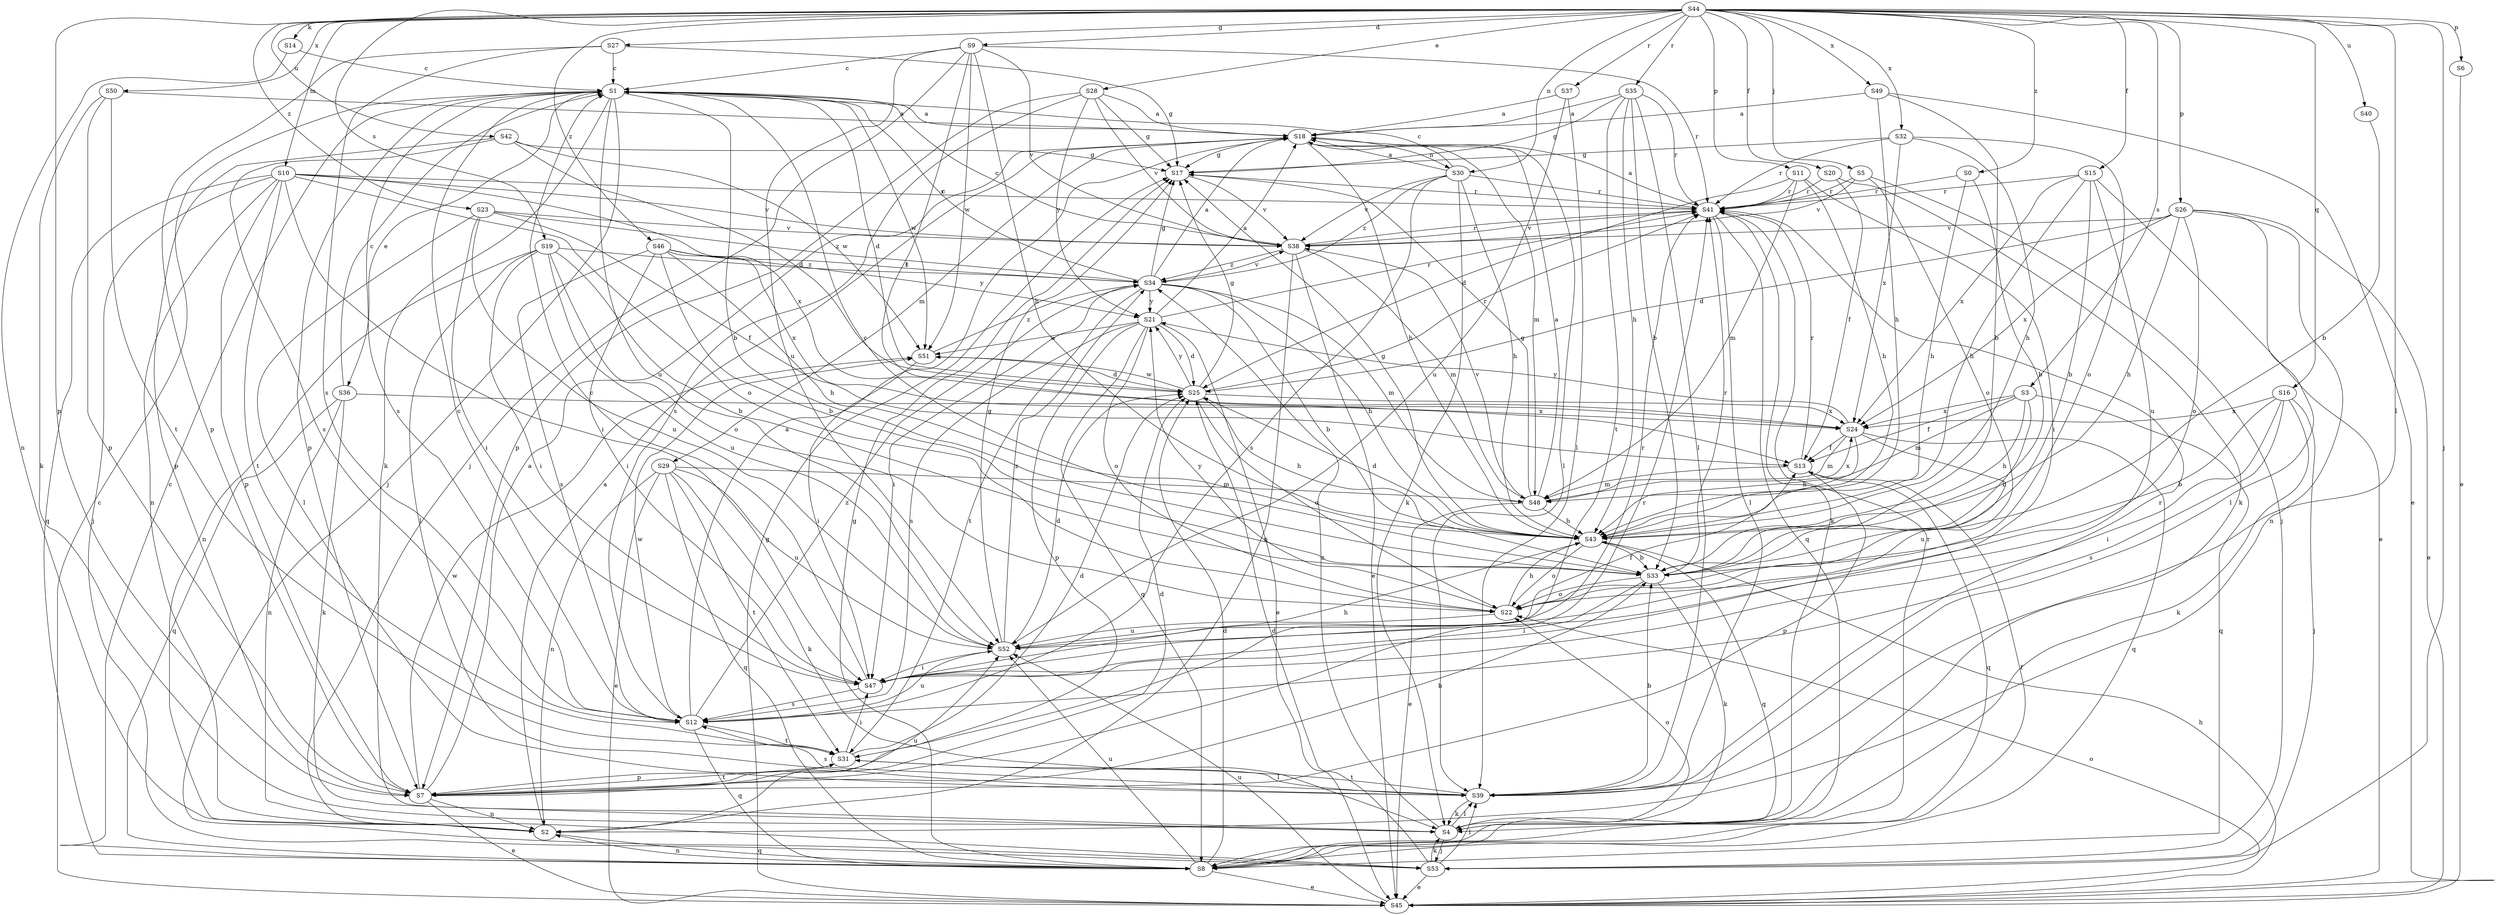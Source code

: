 strict digraph  {
S44;
S18;
S33;
S1;
S9;
S25;
S28;
S36;
S45;
S20;
S15;
S13;
S27;
S17;
S43;
S47;
S5;
S53;
S14;
S4;
S39;
S10;
S29;
S48;
S30;
S2;
S22;
S11;
S26;
S6;
S7;
S16;
S8;
S35;
S37;
S41;
S19;
S3;
S12;
S31;
S40;
S42;
S52;
S38;
S51;
S50;
S32;
S49;
S24;
S21;
S0;
S46;
S23;
S34;
S44 -> S9  [label=d];
S44 -> S28  [label=e];
S44 -> S20  [label=f];
S44 -> S15  [label=f];
S44 -> S27  [label=g];
S44 -> S5  [label=j];
S44 -> S53  [label=j];
S44 -> S14  [label=k];
S44 -> S39  [label=l];
S44 -> S10  [label=m];
S44 -> S30  [label=n];
S44 -> S11  [label=p];
S44 -> S26  [label=p];
S44 -> S6  [label=p];
S44 -> S7  [label=p];
S44 -> S16  [label=q];
S44 -> S35  [label=r];
S44 -> S37  [label=r];
S44 -> S19  [label=s];
S44 -> S3  [label=s];
S44 -> S40  [label=u];
S44 -> S42  [label=u];
S44 -> S50  [label=x];
S44 -> S32  [label=x];
S44 -> S49  [label=x];
S44 -> S0  [label=z];
S44 -> S46  [label=z];
S44 -> S23  [label=z];
S18 -> S17  [label=g];
S18 -> S43  [label=h];
S18 -> S39  [label=l];
S18 -> S29  [label=m];
S18 -> S48  [label=m];
S18 -> S30  [label=n];
S33 -> S1  [label=c];
S33 -> S47  [label=i];
S33 -> S4  [label=k];
S33 -> S22  [label=o];
S33 -> S41  [label=r];
S1 -> S18  [label=a];
S1 -> S33  [label=b];
S1 -> S25  [label=d];
S1 -> S36  [label=e];
S1 -> S53  [label=j];
S1 -> S4  [label=k];
S1 -> S7  [label=p];
S1 -> S12  [label=s];
S1 -> S52  [label=u];
S1 -> S51  [label=w];
S9 -> S1  [label=c];
S9 -> S13  [label=f];
S9 -> S43  [label=h];
S9 -> S53  [label=j];
S9 -> S41  [label=r];
S9 -> S52  [label=u];
S9 -> S38  [label=v];
S9 -> S51  [label=w];
S25 -> S17  [label=g];
S25 -> S43  [label=h];
S25 -> S22  [label=o];
S25 -> S41  [label=r];
S25 -> S51  [label=w];
S25 -> S24  [label=x];
S25 -> S21  [label=y];
S28 -> S18  [label=a];
S28 -> S17  [label=g];
S28 -> S7  [label=p];
S28 -> S12  [label=s];
S28 -> S38  [label=v];
S28 -> S21  [label=y];
S36 -> S1  [label=c];
S36 -> S4  [label=k];
S36 -> S2  [label=n];
S36 -> S8  [label=q];
S36 -> S24  [label=x];
S45 -> S1  [label=c];
S45 -> S17  [label=g];
S45 -> S43  [label=h];
S45 -> S22  [label=o];
S45 -> S52  [label=u];
S20 -> S13  [label=f];
S20 -> S4  [label=k];
S20 -> S41  [label=r];
S15 -> S33  [label=b];
S15 -> S45  [label=e];
S15 -> S43  [label=h];
S15 -> S41  [label=r];
S15 -> S52  [label=u];
S15 -> S24  [label=x];
S13 -> S48  [label=m];
S13 -> S7  [label=p];
S13 -> S8  [label=q];
S13 -> S41  [label=r];
S27 -> S1  [label=c];
S27 -> S17  [label=g];
S27 -> S7  [label=p];
S27 -> S12  [label=s];
S17 -> S41  [label=r];
S17 -> S38  [label=v];
S43 -> S33  [label=b];
S43 -> S25  [label=d];
S43 -> S17  [label=g];
S43 -> S22  [label=o];
S43 -> S8  [label=q];
S47 -> S1  [label=c];
S47 -> S43  [label=h];
S47 -> S41  [label=r];
S47 -> S12  [label=s];
S5 -> S53  [label=j];
S5 -> S22  [label=o];
S5 -> S41  [label=r];
S5 -> S38  [label=v];
S53 -> S25  [label=d];
S53 -> S45  [label=e];
S53 -> S4  [label=k];
S53 -> S39  [label=l];
S14 -> S1  [label=c];
S14 -> S2  [label=n];
S4 -> S53  [label=j];
S4 -> S39  [label=l];
S4 -> S22  [label=o];
S4 -> S34  [label=z];
S39 -> S33  [label=b];
S39 -> S4  [label=k];
S39 -> S41  [label=r];
S39 -> S12  [label=s];
S39 -> S31  [label=t];
S10 -> S47  [label=i];
S10 -> S53  [label=j];
S10 -> S2  [label=n];
S10 -> S22  [label=o];
S10 -> S7  [label=p];
S10 -> S8  [label=q];
S10 -> S41  [label=r];
S10 -> S31  [label=t];
S10 -> S38  [label=v];
S10 -> S24  [label=x];
S29 -> S45  [label=e];
S29 -> S4  [label=k];
S29 -> S48  [label=m];
S29 -> S2  [label=n];
S29 -> S8  [label=q];
S29 -> S31  [label=t];
S29 -> S52  [label=u];
S48 -> S18  [label=a];
S48 -> S45  [label=e];
S48 -> S17  [label=g];
S48 -> S43  [label=h];
S48 -> S38  [label=v];
S48 -> S24  [label=x];
S30 -> S18  [label=a];
S30 -> S1  [label=c];
S30 -> S43  [label=h];
S30 -> S4  [label=k];
S30 -> S41  [label=r];
S30 -> S12  [label=s];
S30 -> S38  [label=v];
S30 -> S34  [label=z];
S2 -> S18  [label=a];
S2 -> S8  [label=q];
S2 -> S52  [label=u];
S22 -> S43  [label=h];
S22 -> S52  [label=u];
S22 -> S21  [label=y];
S11 -> S25  [label=d];
S11 -> S43  [label=h];
S11 -> S47  [label=i];
S11 -> S48  [label=m];
S11 -> S41  [label=r];
S26 -> S25  [label=d];
S26 -> S45  [label=e];
S26 -> S43  [label=h];
S26 -> S39  [label=l];
S26 -> S2  [label=n];
S26 -> S22  [label=o];
S26 -> S38  [label=v];
S26 -> S24  [label=x];
S6 -> S45  [label=e];
S7 -> S18  [label=a];
S7 -> S33  [label=b];
S7 -> S25  [label=d];
S7 -> S45  [label=e];
S7 -> S2  [label=n];
S7 -> S41  [label=r];
S7 -> S31  [label=t];
S7 -> S51  [label=w];
S16 -> S33  [label=b];
S16 -> S47  [label=i];
S16 -> S53  [label=j];
S16 -> S4  [label=k];
S16 -> S12  [label=s];
S16 -> S24  [label=x];
S8 -> S1  [label=c];
S8 -> S25  [label=d];
S8 -> S45  [label=e];
S8 -> S13  [label=f];
S8 -> S17  [label=g];
S8 -> S2  [label=n];
S8 -> S41  [label=r];
S8 -> S52  [label=u];
S35 -> S18  [label=a];
S35 -> S33  [label=b];
S35 -> S17  [label=g];
S35 -> S43  [label=h];
S35 -> S39  [label=l];
S35 -> S41  [label=r];
S35 -> S31  [label=t];
S37 -> S18  [label=a];
S37 -> S39  [label=l];
S37 -> S52  [label=u];
S41 -> S18  [label=a];
S41 -> S4  [label=k];
S41 -> S39  [label=l];
S41 -> S8  [label=q];
S41 -> S38  [label=v];
S19 -> S33  [label=b];
S19 -> S47  [label=i];
S19 -> S39  [label=l];
S19 -> S2  [label=n];
S19 -> S22  [label=o];
S19 -> S52  [label=u];
S19 -> S34  [label=z];
S3 -> S33  [label=b];
S3 -> S13  [label=f];
S3 -> S43  [label=h];
S3 -> S48  [label=m];
S3 -> S8  [label=q];
S3 -> S24  [label=x];
S12 -> S18  [label=a];
S12 -> S1  [label=c];
S12 -> S8  [label=q];
S12 -> S31  [label=t];
S12 -> S52  [label=u];
S12 -> S51  [label=w];
S12 -> S34  [label=z];
S31 -> S25  [label=d];
S31 -> S47  [label=i];
S31 -> S39  [label=l];
S31 -> S7  [label=p];
S40 -> S33  [label=b];
S42 -> S25  [label=d];
S42 -> S17  [label=g];
S42 -> S7  [label=p];
S42 -> S12  [label=s];
S42 -> S51  [label=w];
S52 -> S25  [label=d];
S52 -> S13  [label=f];
S52 -> S17  [label=g];
S52 -> S47  [label=i];
S52 -> S34  [label=z];
S38 -> S1  [label=c];
S38 -> S45  [label=e];
S38 -> S48  [label=m];
S38 -> S2  [label=n];
S38 -> S41  [label=r];
S38 -> S34  [label=z];
S51 -> S25  [label=d];
S51 -> S47  [label=i];
S51 -> S34  [label=z];
S50 -> S18  [label=a];
S50 -> S4  [label=k];
S50 -> S7  [label=p];
S50 -> S31  [label=t];
S32 -> S17  [label=g];
S32 -> S43  [label=h];
S32 -> S22  [label=o];
S32 -> S41  [label=r];
S32 -> S24  [label=x];
S49 -> S18  [label=a];
S49 -> S33  [label=b];
S49 -> S45  [label=e];
S49 -> S43  [label=h];
S24 -> S13  [label=f];
S24 -> S43  [label=h];
S24 -> S48  [label=m];
S24 -> S8  [label=q];
S24 -> S52  [label=u];
S24 -> S21  [label=y];
S21 -> S18  [label=a];
S21 -> S25  [label=d];
S21 -> S45  [label=e];
S21 -> S22  [label=o];
S21 -> S7  [label=p];
S21 -> S8  [label=q];
S21 -> S41  [label=r];
S21 -> S12  [label=s];
S21 -> S51  [label=w];
S0 -> S33  [label=b];
S0 -> S43  [label=h];
S0 -> S41  [label=r];
S46 -> S33  [label=b];
S46 -> S43  [label=h];
S46 -> S47  [label=i];
S46 -> S12  [label=s];
S46 -> S24  [label=x];
S46 -> S21  [label=y];
S46 -> S34  [label=z];
S23 -> S13  [label=f];
S23 -> S47  [label=i];
S23 -> S39  [label=l];
S23 -> S52  [label=u];
S23 -> S38  [label=v];
S23 -> S34  [label=z];
S34 -> S18  [label=a];
S34 -> S33  [label=b];
S34 -> S1  [label=c];
S34 -> S17  [label=g];
S34 -> S43  [label=h];
S34 -> S47  [label=i];
S34 -> S48  [label=m];
S34 -> S31  [label=t];
S34 -> S38  [label=v];
S34 -> S21  [label=y];
}
